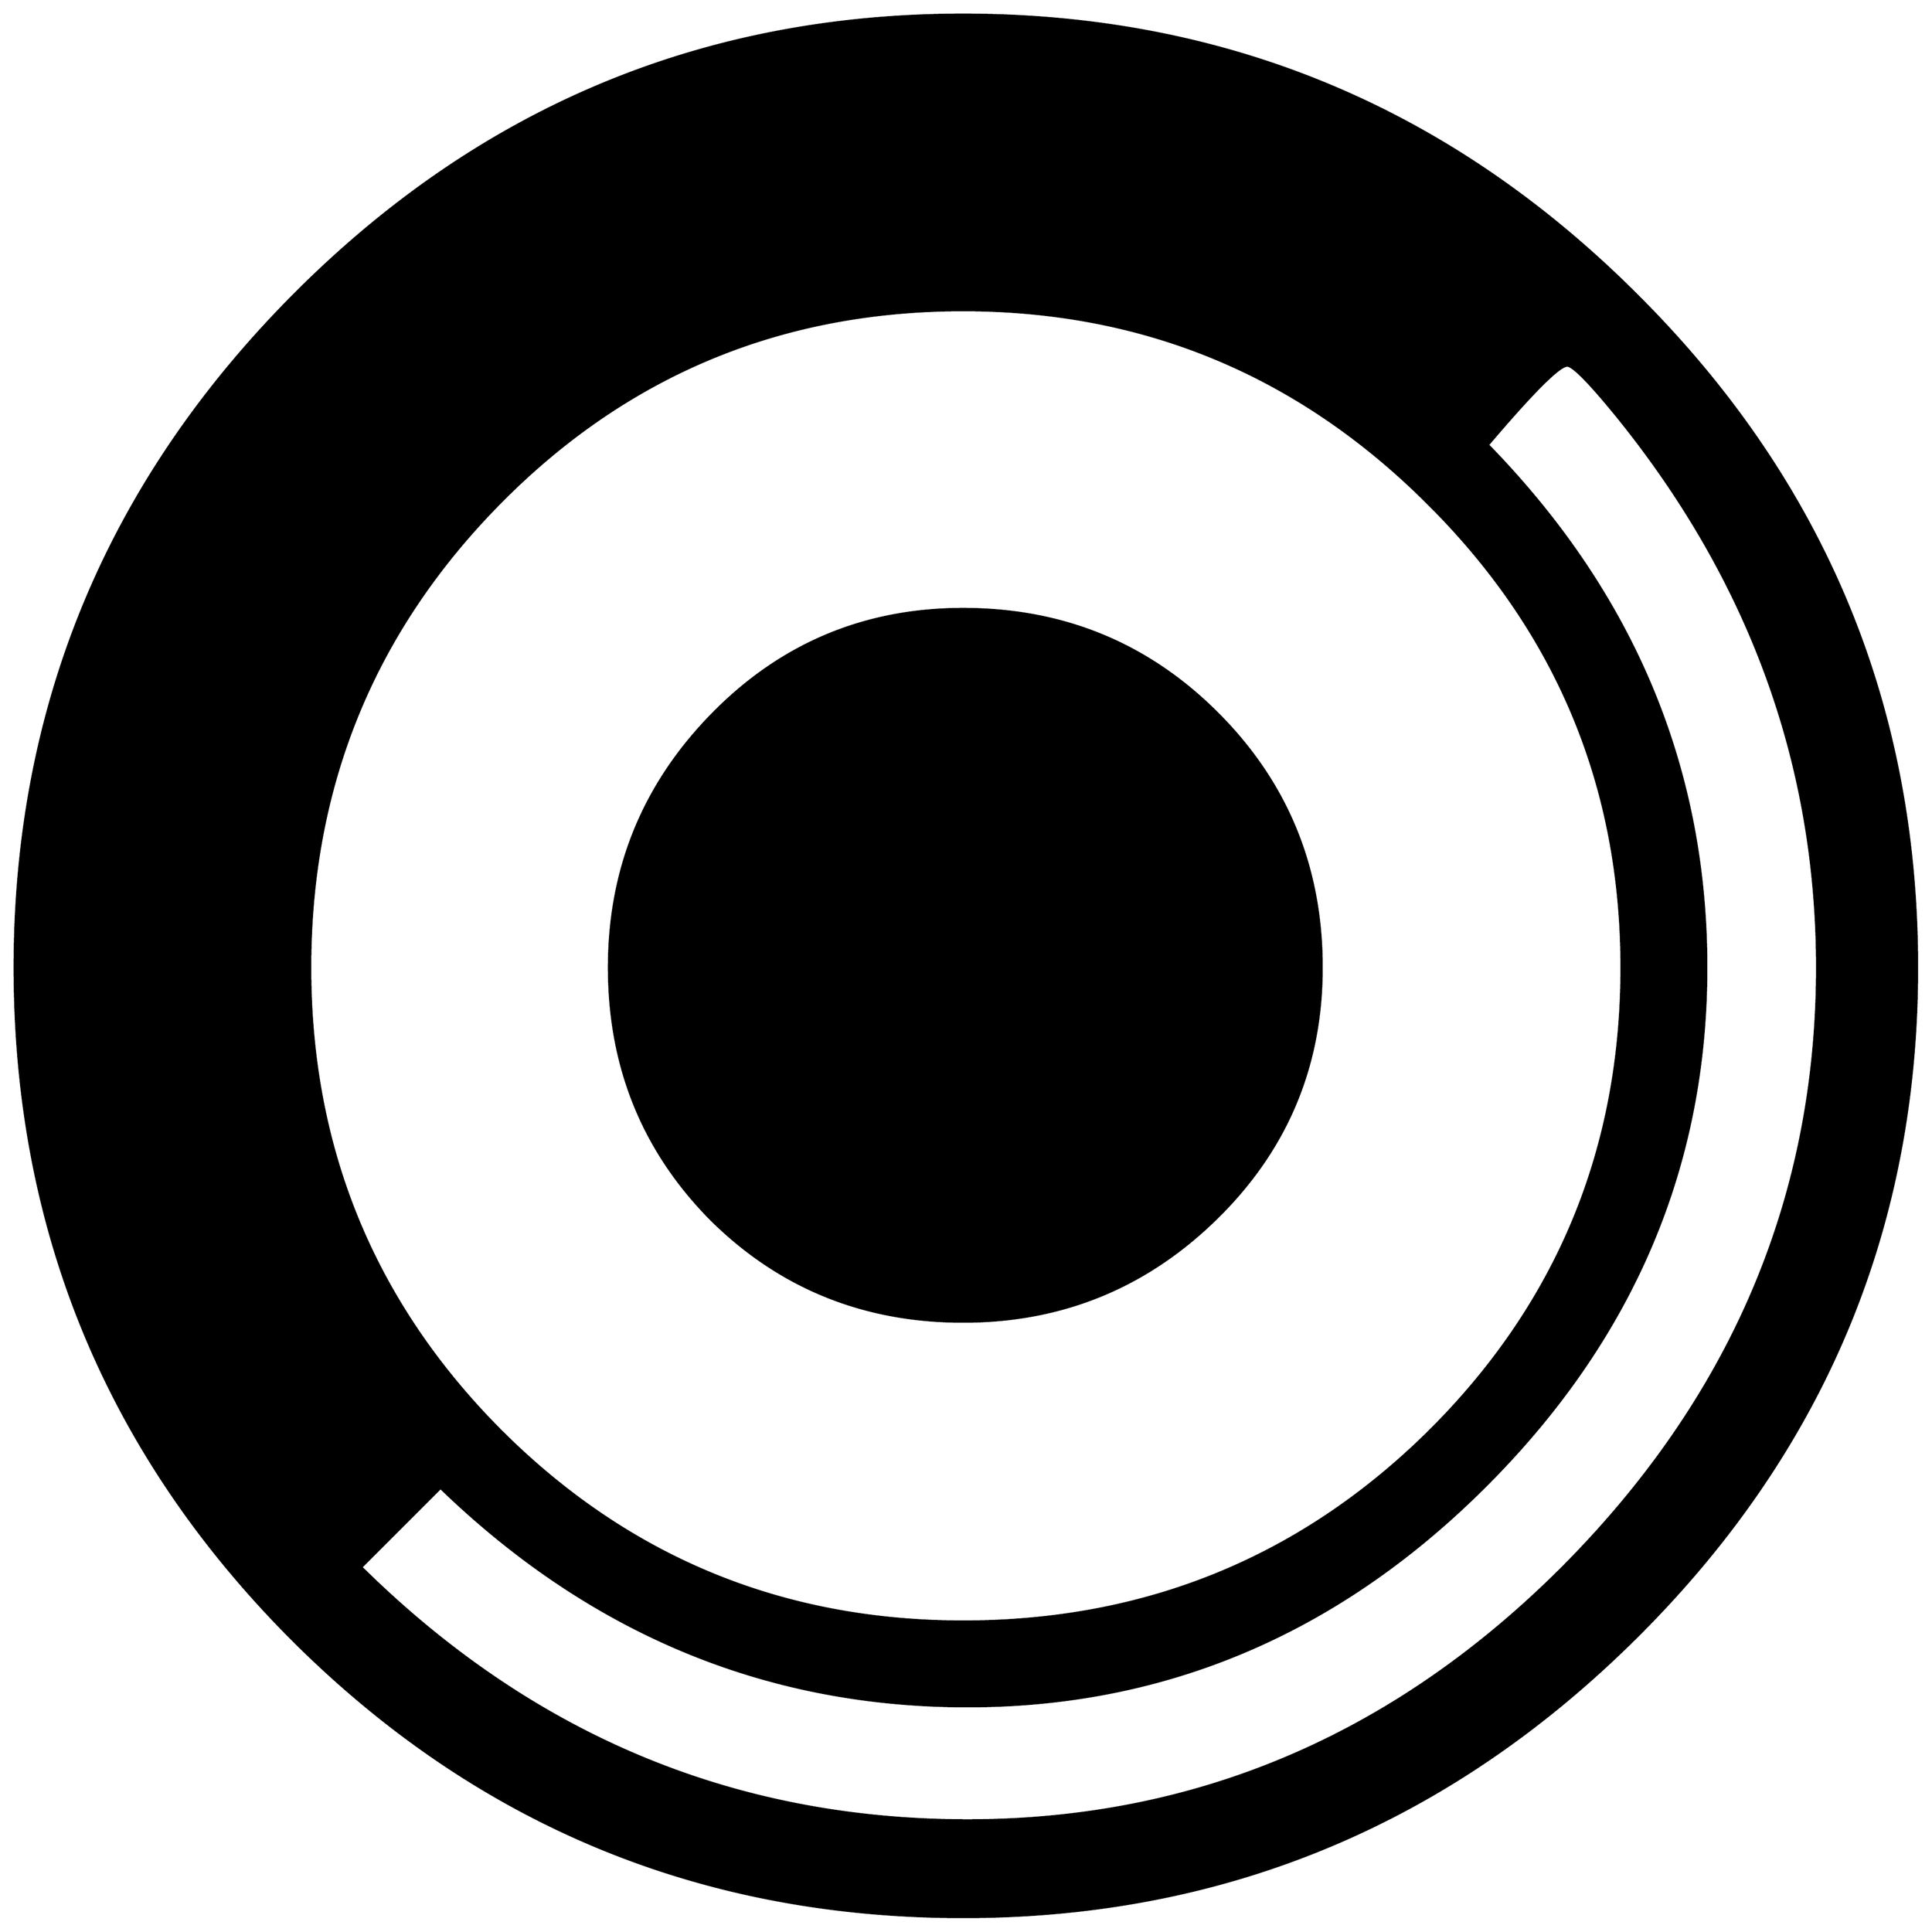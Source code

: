 


\begin{tikzpicture}[y=0.80pt, x=0.80pt, yscale=-1.0, xscale=1.0, inner sep=0pt, outer sep=0pt]
\begin{scope}[shift={(100.0,1730.0)},nonzero rule]
  \path[draw=.,fill=.,line width=1.600pt] (1833.0,-605.0) ..
    controls (1833.0,-365.0) and (1746.667,-159.333) ..
    (1574.0,12.0) .. controls (1401.333,183.333) and (1195.0,269.0)
    .. (955.0,269.0) .. controls (713.667,269.0) and (507.667,183.667)
    .. (337.0,13.0) .. controls (167.0,-157.667) and (82.0,-363.667)
    .. (82.0,-605.0) .. controls (82.0,-845.0) and
    (167.333,-1051.0) .. (338.0,-1223.0) .. controls
    (509.333,-1395.667) and (715.0,-1482.0) .. (955.0,-1482.0) ..
    controls (1196.333,-1482.0) and (1403.0,-1396.0) ..
    (1575.0,-1224.0) .. controls (1747.0,-1052.667) and
    (1833.0,-846.333) .. (1833.0,-605.0) -- cycle(1561.0,-605.0)
    .. controls (1561.0,-771.667) and (1501.667,-914.0) ..
    (1383.0,-1032.0) .. controls (1264.333,-1150.667) and
    (1121.667,-1210.0) .. (955.0,-1210.0) .. controls
    (787.667,-1210.0) and (645.667,-1151.0) .. (529.0,-1033.0) ..
    controls (412.333,-915.0) and (354.0,-772.333) .. (354.0,-605.0)
    .. controls (354.0,-438.333) and (412.333,-296.333) ..
    (529.0,-179.0) .. controls (646.333,-61.667) and (788.333,-3.0) ..
    (955.0,-3.0) .. controls (1123.0,-3.0) and (1266.0,-61.333) ..
    (1384.0,-178.0) .. controls (1502.0,-295.333) and
    (1561.0,-437.667) .. (1561.0,-605.0) -- cycle(1741.0,-605.0)
    .. controls (1741.0,-791.0) and (1680.0,-959.667) ..
    (1558.0,-1111.0) .. controls (1532.0,-1143.0) and
    (1516.333,-1159.0) .. (1511.0,-1159.0) .. controls
    (1503.667,-1159.0) and (1479.333,-1134.667) .. (1438.0,-1086.0) ..
    controls (1572.0,-948.667) and (1639.0,-788.333) ..
    (1639.0,-605.0) .. controls (1639.0,-422.333) and
    (1571.333,-263.333) .. (1436.0,-128.0) .. controls (1300.667,7.333)
    and (1141.667,75.0) .. (959.0,75.0) .. controls (774.333,75.0)
    and (612.667,8.0) .. (474.0,-126.0) -- (401.0,-53.0) ..
    controls (558.333,102.333) and (744.333,180.0) .. (959.0,180.0) ..
    controls (1169.667,180.0) and (1352.667,102.0) .. (1508.0,-54.0)
    .. controls (1663.333,-210.667) and (1741.0,-394.333) ..
    (1741.0,-605.0) -- cycle(1285.0,-605.0) .. controls
    (1285.0,-514.333) and (1252.667,-437.333) .. (1188.0,-374.0) ..
    controls (1123.333,-310.667) and (1045.667,-279.0) ..
    (955.0,-279.0) .. controls (863.667,-279.0) and (786.333,-310.333)
    .. (723.0,-373.0) .. controls (660.333,-436.333) and
    (629.0,-513.667) .. (629.0,-605.0) .. controls (629.0,-695.667)
    and (660.667,-773.333) .. (724.0,-838.0) .. controls
    (787.333,-902.667) and (864.333,-935.0) .. (955.0,-935.0) ..
    controls (1047.0,-935.0) and (1125.0,-903.0) ..
    (1189.0,-839.0) .. controls (1253.0,-775.0) and
    (1285.0,-697.0) .. (1285.0,-605.0) -- cycle;
\end{scope}

\end{tikzpicture}

